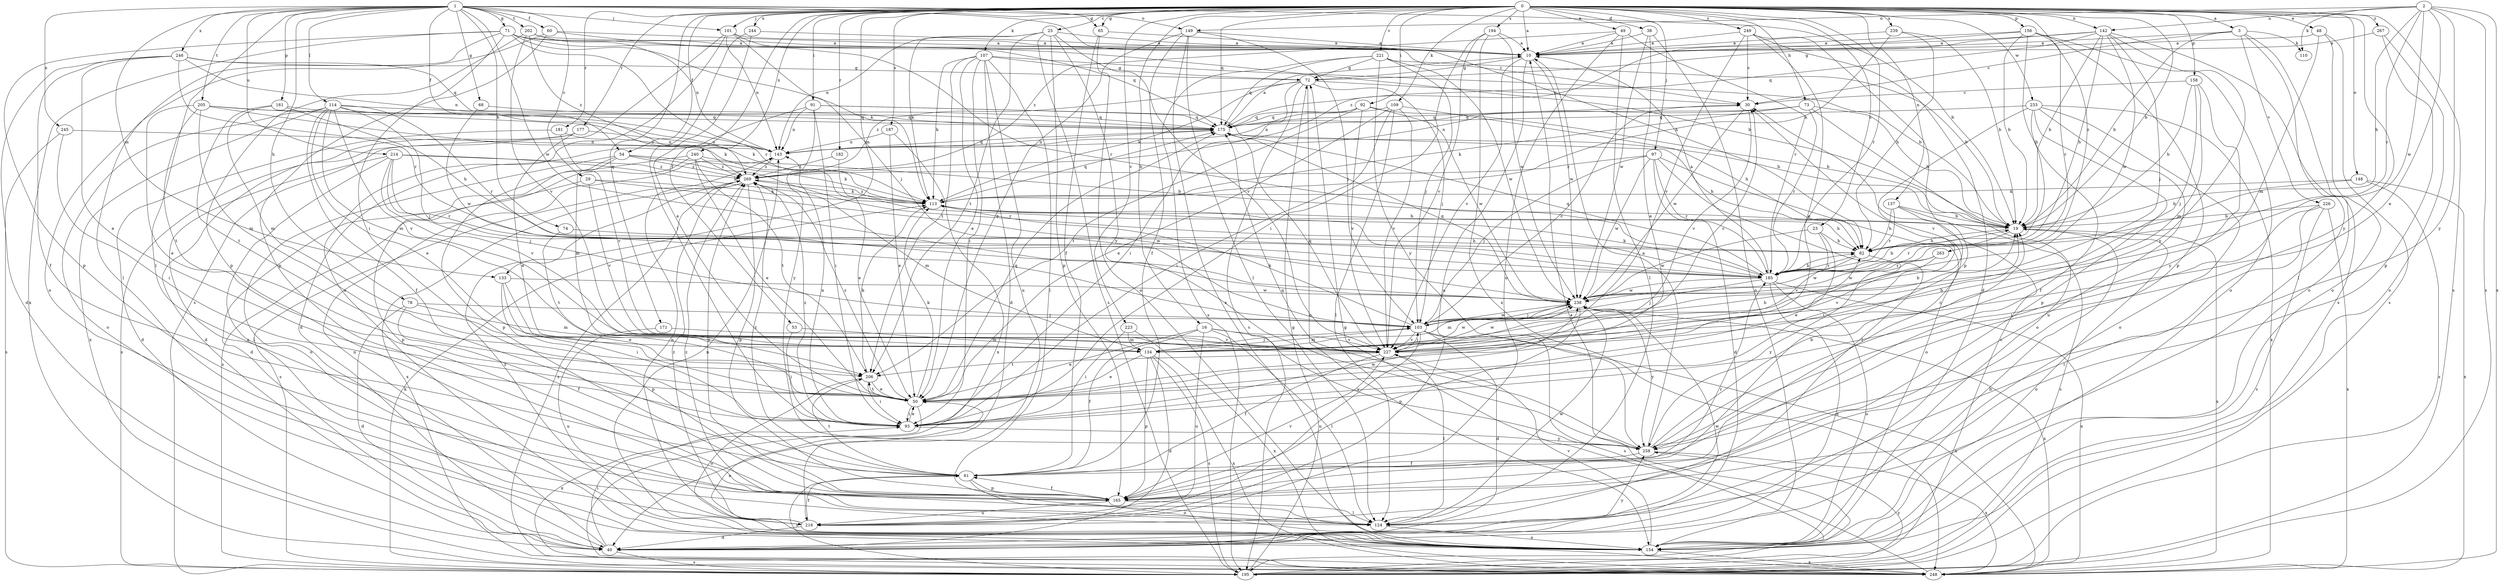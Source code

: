 strict digraph  {
0;
1;
2;
3;
10;
16;
19;
23;
25;
29;
30;
38;
40;
48;
49;
50;
53;
54;
60;
61;
65;
68;
71;
72;
73;
74;
78;
82;
91;
92;
93;
97;
101;
103;
107;
109;
110;
113;
114;
124;
133;
134;
137;
142;
143;
148;
149;
154;
156;
158;
161;
165;
171;
175;
177;
181;
182;
185;
187;
194;
195;
202;
205;
206;
214;
216;
221;
223;
226;
227;
233;
238;
239;
240;
244;
245;
246;
248;
249;
258;
263;
267;
269;
0 -> 3  [label=a];
0 -> 10  [label=a];
0 -> 16  [label=b];
0 -> 19  [label=b];
0 -> 23  [label=c];
0 -> 25  [label=c];
0 -> 38  [label=d];
0 -> 48  [label=e];
0 -> 49  [label=e];
0 -> 53  [label=f];
0 -> 54  [label=f];
0 -> 65  [label=g];
0 -> 73  [label=h];
0 -> 91  [label=i];
0 -> 92  [label=i];
0 -> 97  [label=j];
0 -> 101  [label=j];
0 -> 107  [label=k];
0 -> 109  [label=k];
0 -> 133  [label=m];
0 -> 137  [label=n];
0 -> 142  [label=n];
0 -> 148  [label=o];
0 -> 156  [label=p];
0 -> 158  [label=p];
0 -> 171  [label=q];
0 -> 175  [label=q];
0 -> 177  [label=r];
0 -> 181  [label=r];
0 -> 182  [label=r];
0 -> 185  [label=r];
0 -> 187  [label=s];
0 -> 194  [label=s];
0 -> 195  [label=s];
0 -> 221  [label=v];
0 -> 223  [label=v];
0 -> 233  [label=w];
0 -> 239  [label=x];
0 -> 240  [label=x];
0 -> 244  [label=x];
0 -> 249  [label=y];
0 -> 258  [label=y];
0 -> 263  [label=z];
0 -> 267  [label=z];
1 -> 19  [label=b];
1 -> 29  [label=c];
1 -> 54  [label=f];
1 -> 60  [label=f];
1 -> 65  [label=g];
1 -> 68  [label=g];
1 -> 71  [label=g];
1 -> 74  [label=h];
1 -> 78  [label=h];
1 -> 82  [label=h];
1 -> 101  [label=j];
1 -> 114  [label=l];
1 -> 124  [label=l];
1 -> 133  [label=m];
1 -> 149  [label=o];
1 -> 161  [label=p];
1 -> 202  [label=t];
1 -> 205  [label=t];
1 -> 214  [label=u];
1 -> 238  [label=w];
1 -> 245  [label=x];
1 -> 246  [label=x];
2 -> 50  [label=e];
2 -> 82  [label=h];
2 -> 110  [label=k];
2 -> 142  [label=n];
2 -> 149  [label=o];
2 -> 185  [label=r];
2 -> 195  [label=s];
2 -> 238  [label=w];
2 -> 248  [label=x];
2 -> 258  [label=y];
3 -> 10  [label=a];
3 -> 19  [label=b];
3 -> 30  [label=c];
3 -> 110  [label=k];
3 -> 124  [label=l];
3 -> 154  [label=o];
3 -> 226  [label=v];
10 -> 72  [label=g];
10 -> 216  [label=u];
10 -> 227  [label=v];
10 -> 238  [label=w];
16 -> 50  [label=e];
16 -> 61  [label=f];
16 -> 124  [label=l];
16 -> 216  [label=u];
16 -> 227  [label=v];
16 -> 258  [label=y];
19 -> 82  [label=h];
19 -> 154  [label=o];
19 -> 185  [label=r];
19 -> 248  [label=x];
23 -> 50  [label=e];
23 -> 82  [label=h];
23 -> 227  [label=v];
23 -> 238  [label=w];
25 -> 10  [label=a];
25 -> 113  [label=k];
25 -> 143  [label=n];
25 -> 165  [label=p];
25 -> 195  [label=s];
25 -> 206  [label=t];
25 -> 227  [label=v];
25 -> 258  [label=y];
29 -> 113  [label=k];
29 -> 165  [label=p];
29 -> 227  [label=v];
29 -> 238  [label=w];
30 -> 175  [label=q];
30 -> 227  [label=v];
30 -> 238  [label=w];
38 -> 10  [label=a];
38 -> 50  [label=e];
38 -> 154  [label=o];
38 -> 238  [label=w];
40 -> 19  [label=b];
40 -> 93  [label=i];
40 -> 143  [label=n];
40 -> 195  [label=s];
40 -> 238  [label=w];
40 -> 258  [label=y];
48 -> 10  [label=a];
48 -> 134  [label=m];
48 -> 154  [label=o];
48 -> 195  [label=s];
49 -> 10  [label=a];
49 -> 124  [label=l];
49 -> 185  [label=r];
49 -> 216  [label=u];
49 -> 269  [label=z];
50 -> 93  [label=i];
50 -> 113  [label=k];
50 -> 175  [label=q];
50 -> 206  [label=t];
50 -> 248  [label=x];
50 -> 269  [label=z];
53 -> 93  [label=i];
53 -> 134  [label=m];
54 -> 113  [label=k];
54 -> 134  [label=m];
54 -> 154  [label=o];
54 -> 165  [label=p];
54 -> 185  [label=r];
54 -> 269  [label=z];
60 -> 10  [label=a];
60 -> 154  [label=o];
60 -> 165  [label=p];
60 -> 185  [label=r];
61 -> 154  [label=o];
61 -> 165  [label=p];
61 -> 195  [label=s];
61 -> 206  [label=t];
61 -> 269  [label=z];
65 -> 10  [label=a];
65 -> 61  [label=f];
65 -> 154  [label=o];
68 -> 175  [label=q];
68 -> 238  [label=w];
71 -> 10  [label=a];
71 -> 19  [label=b];
71 -> 93  [label=i];
71 -> 113  [label=k];
71 -> 124  [label=l];
71 -> 165  [label=p];
71 -> 175  [label=q];
71 -> 185  [label=r];
71 -> 248  [label=x];
72 -> 30  [label=c];
72 -> 93  [label=i];
72 -> 103  [label=j];
72 -> 113  [label=k];
72 -> 154  [label=o];
72 -> 195  [label=s];
72 -> 269  [label=z];
73 -> 19  [label=b];
73 -> 113  [label=k];
73 -> 143  [label=n];
73 -> 154  [label=o];
73 -> 175  [label=q];
73 -> 185  [label=r];
74 -> 82  [label=h];
74 -> 206  [label=t];
78 -> 40  [label=d];
78 -> 61  [label=f];
78 -> 103  [label=j];
78 -> 134  [label=m];
82 -> 185  [label=r];
82 -> 238  [label=w];
82 -> 258  [label=y];
91 -> 19  [label=b];
91 -> 40  [label=d];
91 -> 93  [label=i];
91 -> 143  [label=n];
91 -> 175  [label=q];
91 -> 258  [label=y];
92 -> 19  [label=b];
92 -> 143  [label=n];
92 -> 175  [label=q];
92 -> 206  [label=t];
92 -> 227  [label=v];
92 -> 238  [label=w];
93 -> 50  [label=e];
93 -> 143  [label=n];
93 -> 238  [label=w];
93 -> 258  [label=y];
93 -> 269  [label=z];
97 -> 40  [label=d];
97 -> 103  [label=j];
97 -> 124  [label=l];
97 -> 154  [label=o];
97 -> 185  [label=r];
97 -> 238  [label=w];
97 -> 269  [label=z];
101 -> 10  [label=a];
101 -> 30  [label=c];
101 -> 103  [label=j];
101 -> 143  [label=n];
101 -> 154  [label=o];
101 -> 195  [label=s];
103 -> 19  [label=b];
103 -> 30  [label=c];
103 -> 40  [label=d];
103 -> 113  [label=k];
103 -> 134  [label=m];
103 -> 195  [label=s];
103 -> 216  [label=u];
103 -> 227  [label=v];
103 -> 238  [label=w];
103 -> 248  [label=x];
107 -> 19  [label=b];
107 -> 40  [label=d];
107 -> 50  [label=e];
107 -> 72  [label=g];
107 -> 93  [label=i];
107 -> 113  [label=k];
107 -> 124  [label=l];
107 -> 206  [label=t];
107 -> 216  [label=u];
109 -> 50  [label=e];
109 -> 82  [label=h];
109 -> 93  [label=i];
109 -> 124  [label=l];
109 -> 175  [label=q];
109 -> 227  [label=v];
113 -> 19  [label=b];
113 -> 82  [label=h];
113 -> 175  [label=q];
113 -> 269  [label=z];
114 -> 50  [label=e];
114 -> 61  [label=f];
114 -> 103  [label=j];
114 -> 113  [label=k];
114 -> 134  [label=m];
114 -> 154  [label=o];
114 -> 175  [label=q];
114 -> 185  [label=r];
114 -> 227  [label=v];
114 -> 248  [label=x];
124 -> 154  [label=o];
124 -> 238  [label=w];
124 -> 269  [label=z];
133 -> 50  [label=e];
133 -> 93  [label=i];
133 -> 165  [label=p];
133 -> 238  [label=w];
134 -> 40  [label=d];
134 -> 50  [label=e];
134 -> 82  [label=h];
134 -> 103  [label=j];
134 -> 165  [label=p];
134 -> 195  [label=s];
134 -> 238  [label=w];
134 -> 248  [label=x];
137 -> 19  [label=b];
137 -> 82  [label=h];
137 -> 93  [label=i];
137 -> 185  [label=r];
137 -> 195  [label=s];
142 -> 10  [label=a];
142 -> 19  [label=b];
142 -> 72  [label=g];
142 -> 82  [label=h];
142 -> 103  [label=j];
142 -> 175  [label=q];
142 -> 195  [label=s];
142 -> 238  [label=w];
142 -> 258  [label=y];
143 -> 175  [label=q];
143 -> 269  [label=z];
148 -> 19  [label=b];
148 -> 113  [label=k];
148 -> 195  [label=s];
148 -> 248  [label=x];
149 -> 10  [label=a];
149 -> 50  [label=e];
149 -> 61  [label=f];
149 -> 103  [label=j];
149 -> 124  [label=l];
149 -> 248  [label=x];
154 -> 50  [label=e];
154 -> 143  [label=n];
154 -> 227  [label=v];
154 -> 248  [label=x];
154 -> 269  [label=z];
156 -> 10  [label=a];
156 -> 19  [label=b];
156 -> 82  [label=h];
156 -> 154  [label=o];
156 -> 165  [label=p];
156 -> 185  [label=r];
156 -> 269  [label=z];
158 -> 19  [label=b];
158 -> 30  [label=c];
158 -> 103  [label=j];
158 -> 134  [label=m];
158 -> 258  [label=y];
161 -> 82  [label=h];
161 -> 134  [label=m];
161 -> 175  [label=q];
161 -> 206  [label=t];
165 -> 30  [label=c];
165 -> 61  [label=f];
165 -> 124  [label=l];
165 -> 185  [label=r];
165 -> 216  [label=u];
165 -> 227  [label=v];
165 -> 269  [label=z];
171 -> 216  [label=u];
171 -> 227  [label=v];
175 -> 10  [label=a];
175 -> 82  [label=h];
175 -> 143  [label=n];
177 -> 40  [label=d];
177 -> 50  [label=e];
177 -> 143  [label=n];
177 -> 195  [label=s];
181 -> 40  [label=d];
181 -> 143  [label=n];
181 -> 227  [label=v];
182 -> 50  [label=e];
182 -> 269  [label=z];
185 -> 10  [label=a];
185 -> 19  [label=b];
185 -> 40  [label=d];
185 -> 82  [label=h];
185 -> 103  [label=j];
185 -> 113  [label=k];
185 -> 154  [label=o];
185 -> 175  [label=q];
185 -> 238  [label=w];
185 -> 248  [label=x];
187 -> 50  [label=e];
187 -> 143  [label=n];
187 -> 248  [label=x];
194 -> 10  [label=a];
194 -> 93  [label=i];
194 -> 227  [label=v];
194 -> 238  [label=w];
194 -> 248  [label=x];
195 -> 10  [label=a];
195 -> 30  [label=c];
195 -> 72  [label=g];
195 -> 113  [label=k];
195 -> 258  [label=y];
202 -> 10  [label=a];
202 -> 143  [label=n];
202 -> 165  [label=p];
202 -> 227  [label=v];
202 -> 269  [label=z];
205 -> 50  [label=e];
205 -> 113  [label=k];
205 -> 134  [label=m];
205 -> 175  [label=q];
205 -> 206  [label=t];
205 -> 269  [label=z];
206 -> 50  [label=e];
206 -> 93  [label=i];
206 -> 113  [label=k];
206 -> 154  [label=o];
214 -> 103  [label=j];
214 -> 113  [label=k];
214 -> 124  [label=l];
214 -> 185  [label=r];
214 -> 216  [label=u];
214 -> 227  [label=v];
214 -> 269  [label=z];
216 -> 40  [label=d];
216 -> 61  [label=f];
216 -> 143  [label=n];
216 -> 269  [label=z];
221 -> 19  [label=b];
221 -> 72  [label=g];
221 -> 103  [label=j];
221 -> 175  [label=q];
221 -> 195  [label=s];
221 -> 238  [label=w];
221 -> 258  [label=y];
223 -> 93  [label=i];
223 -> 134  [label=m];
223 -> 248  [label=x];
226 -> 19  [label=b];
226 -> 93  [label=i];
226 -> 124  [label=l];
226 -> 195  [label=s];
226 -> 248  [label=x];
227 -> 19  [label=b];
227 -> 30  [label=c];
227 -> 61  [label=f];
227 -> 103  [label=j];
227 -> 124  [label=l];
227 -> 175  [label=q];
227 -> 206  [label=t];
227 -> 238  [label=w];
233 -> 61  [label=f];
233 -> 154  [label=o];
233 -> 165  [label=p];
233 -> 175  [label=q];
233 -> 216  [label=u];
233 -> 227  [label=v];
233 -> 248  [label=x];
238 -> 103  [label=j];
238 -> 134  [label=m];
238 -> 165  [label=p];
238 -> 175  [label=q];
238 -> 248  [label=x];
238 -> 258  [label=y];
239 -> 10  [label=a];
239 -> 19  [label=b];
239 -> 82  [label=h];
239 -> 113  [label=k];
240 -> 19  [label=b];
240 -> 40  [label=d];
240 -> 50  [label=e];
240 -> 195  [label=s];
240 -> 206  [label=t];
240 -> 269  [label=z];
244 -> 10  [label=a];
244 -> 50  [label=e];
244 -> 93  [label=i];
245 -> 93  [label=i];
245 -> 143  [label=n];
245 -> 195  [label=s];
246 -> 40  [label=d];
246 -> 50  [label=e];
246 -> 61  [label=f];
246 -> 72  [label=g];
246 -> 143  [label=n];
246 -> 175  [label=q];
246 -> 185  [label=r];
248 -> 72  [label=g];
248 -> 269  [label=z];
249 -> 10  [label=a];
249 -> 30  [label=c];
249 -> 40  [label=d];
249 -> 50  [label=e];
249 -> 165  [label=p];
249 -> 227  [label=v];
258 -> 10  [label=a];
258 -> 19  [label=b];
258 -> 61  [label=f];
258 -> 175  [label=q];
258 -> 248  [label=x];
263 -> 185  [label=r];
263 -> 227  [label=v];
263 -> 238  [label=w];
267 -> 10  [label=a];
267 -> 154  [label=o];
267 -> 165  [label=p];
269 -> 113  [label=k];
269 -> 134  [label=m];
269 -> 165  [label=p];
269 -> 195  [label=s];
269 -> 248  [label=x];
}
